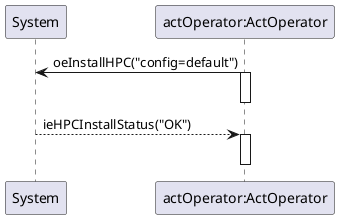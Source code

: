 @startuml
participant System as system
participant "actOperator:ActOperator" as actOperator

actOperator -> system : oeInstallHPC("config=default")
activate actOperator
deactivate actOperator

system --> actOperator : ieHPCInstallStatus("OK")
activate actOperator
deactivate actOperator
@enduml